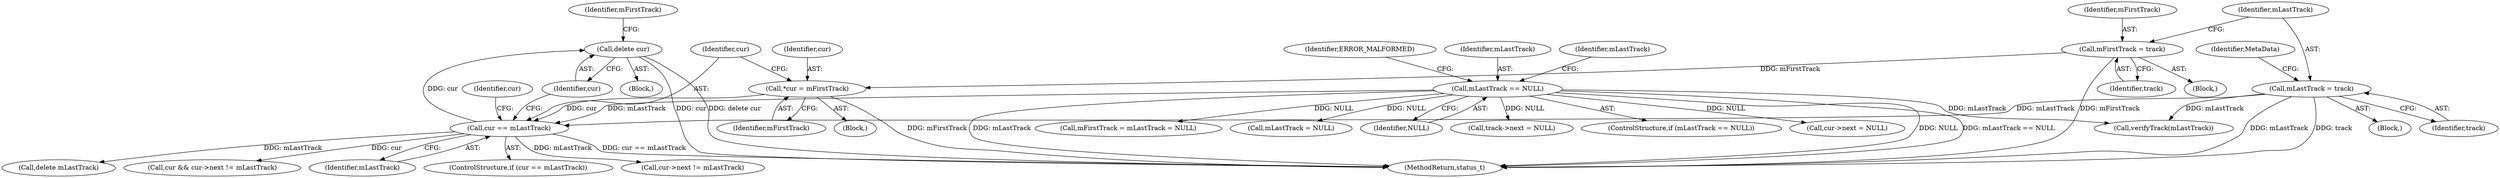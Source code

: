 digraph "0_Android_8a3a2f6ea7defe1a81bb32b3c9f3537f84749b9d@API" {
"1000673" [label="(Call,delete cur)"];
"1000669" [label="(Call,cur == mLastTrack)"];
"1000665" [label="(Call,*cur = mFirstTrack)"];
"1000569" [label="(Call,mFirstTrack = track)"];
"1000516" [label="(Call,mLastTrack == NULL)"];
"1000572" [label="(Call,mLastTrack = track)"];
"1000573" [label="(Identifier,mLastTrack)"];
"1000554" [label="(Call,track->next = NULL)"];
"1000539" [label="(Block,)"];
"1000575" [label="(Identifier,MetaData)"];
"1000516" [label="(Call,mLastTrack == NULL)"];
"1000665" [label="(Call,*cur = mFirstTrack)"];
"1000683" [label="(Call,cur && cur->next != mLastTrack)"];
"1000671" [label="(Identifier,mLastTrack)"];
"1000666" [label="(Identifier,cur)"];
"1000570" [label="(Identifier,mFirstTrack)"];
"1000673" [label="(Call,delete cur)"];
"1000684" [label="(Identifier,cur)"];
"1000569" [label="(Call,mFirstTrack = track)"];
"1000515" [label="(ControlStructure,if (mLastTrack == NULL))"];
"1000672" [label="(Block,)"];
"1000668" [label="(ControlStructure,if (cur == mLastTrack))"];
"1000667" [label="(Identifier,mFirstTrack)"];
"1003903" [label="(MethodReturn,status_t)"];
"1000714" [label="(Call,verifyTrack(mLastTrack))"];
"1000572" [label="(Call,mLastTrack = track)"];
"1000685" [label="(Call,cur->next != mLastTrack)"];
"1000699" [label="(Call,cur->next = NULL)"];
"1000669" [label="(Call,cur == mLastTrack)"];
"1000675" [label="(Call,mFirstTrack = mLastTrack = NULL)"];
"1000663" [label="(Block,)"];
"1000520" [label="(Identifier,ERROR_MALFORMED)"];
"1000674" [label="(Identifier,cur)"];
"1000670" [label="(Identifier,cur)"];
"1000517" [label="(Identifier,mLastTrack)"];
"1000677" [label="(Call,mLastTrack = NULL)"];
"1000574" [label="(Identifier,track)"];
"1000518" [label="(Identifier,NULL)"];
"1000568" [label="(Block,)"];
"1000704" [label="(Call,delete mLastTrack)"];
"1000523" [label="(Identifier,mLastTrack)"];
"1000571" [label="(Identifier,track)"];
"1000676" [label="(Identifier,mFirstTrack)"];
"1000673" -> "1000672"  [label="AST: "];
"1000673" -> "1000674"  [label="CFG: "];
"1000674" -> "1000673"  [label="AST: "];
"1000676" -> "1000673"  [label="CFG: "];
"1000673" -> "1003903"  [label="DDG: cur"];
"1000673" -> "1003903"  [label="DDG: delete cur"];
"1000669" -> "1000673"  [label="DDG: cur"];
"1000669" -> "1000668"  [label="AST: "];
"1000669" -> "1000671"  [label="CFG: "];
"1000670" -> "1000669"  [label="AST: "];
"1000671" -> "1000669"  [label="AST: "];
"1000674" -> "1000669"  [label="CFG: "];
"1000684" -> "1000669"  [label="CFG: "];
"1000669" -> "1003903"  [label="DDG: cur == mLastTrack"];
"1000665" -> "1000669"  [label="DDG: cur"];
"1000516" -> "1000669"  [label="DDG: mLastTrack"];
"1000572" -> "1000669"  [label="DDG: mLastTrack"];
"1000669" -> "1000683"  [label="DDG: cur"];
"1000669" -> "1000685"  [label="DDG: mLastTrack"];
"1000669" -> "1000704"  [label="DDG: mLastTrack"];
"1000665" -> "1000663"  [label="AST: "];
"1000665" -> "1000667"  [label="CFG: "];
"1000666" -> "1000665"  [label="AST: "];
"1000667" -> "1000665"  [label="AST: "];
"1000670" -> "1000665"  [label="CFG: "];
"1000665" -> "1003903"  [label="DDG: mFirstTrack"];
"1000569" -> "1000665"  [label="DDG: mFirstTrack"];
"1000569" -> "1000568"  [label="AST: "];
"1000569" -> "1000571"  [label="CFG: "];
"1000570" -> "1000569"  [label="AST: "];
"1000571" -> "1000569"  [label="AST: "];
"1000573" -> "1000569"  [label="CFG: "];
"1000569" -> "1003903"  [label="DDG: mFirstTrack"];
"1000516" -> "1000515"  [label="AST: "];
"1000516" -> "1000518"  [label="CFG: "];
"1000517" -> "1000516"  [label="AST: "];
"1000518" -> "1000516"  [label="AST: "];
"1000520" -> "1000516"  [label="CFG: "];
"1000523" -> "1000516"  [label="CFG: "];
"1000516" -> "1003903"  [label="DDG: NULL"];
"1000516" -> "1003903"  [label="DDG: mLastTrack == NULL"];
"1000516" -> "1003903"  [label="DDG: mLastTrack"];
"1000516" -> "1000554"  [label="DDG: NULL"];
"1000516" -> "1000675"  [label="DDG: NULL"];
"1000516" -> "1000677"  [label="DDG: NULL"];
"1000516" -> "1000699"  [label="DDG: NULL"];
"1000516" -> "1000714"  [label="DDG: mLastTrack"];
"1000572" -> "1000539"  [label="AST: "];
"1000572" -> "1000574"  [label="CFG: "];
"1000573" -> "1000572"  [label="AST: "];
"1000574" -> "1000572"  [label="AST: "];
"1000575" -> "1000572"  [label="CFG: "];
"1000572" -> "1003903"  [label="DDG: track"];
"1000572" -> "1003903"  [label="DDG: mLastTrack"];
"1000572" -> "1000714"  [label="DDG: mLastTrack"];
}
